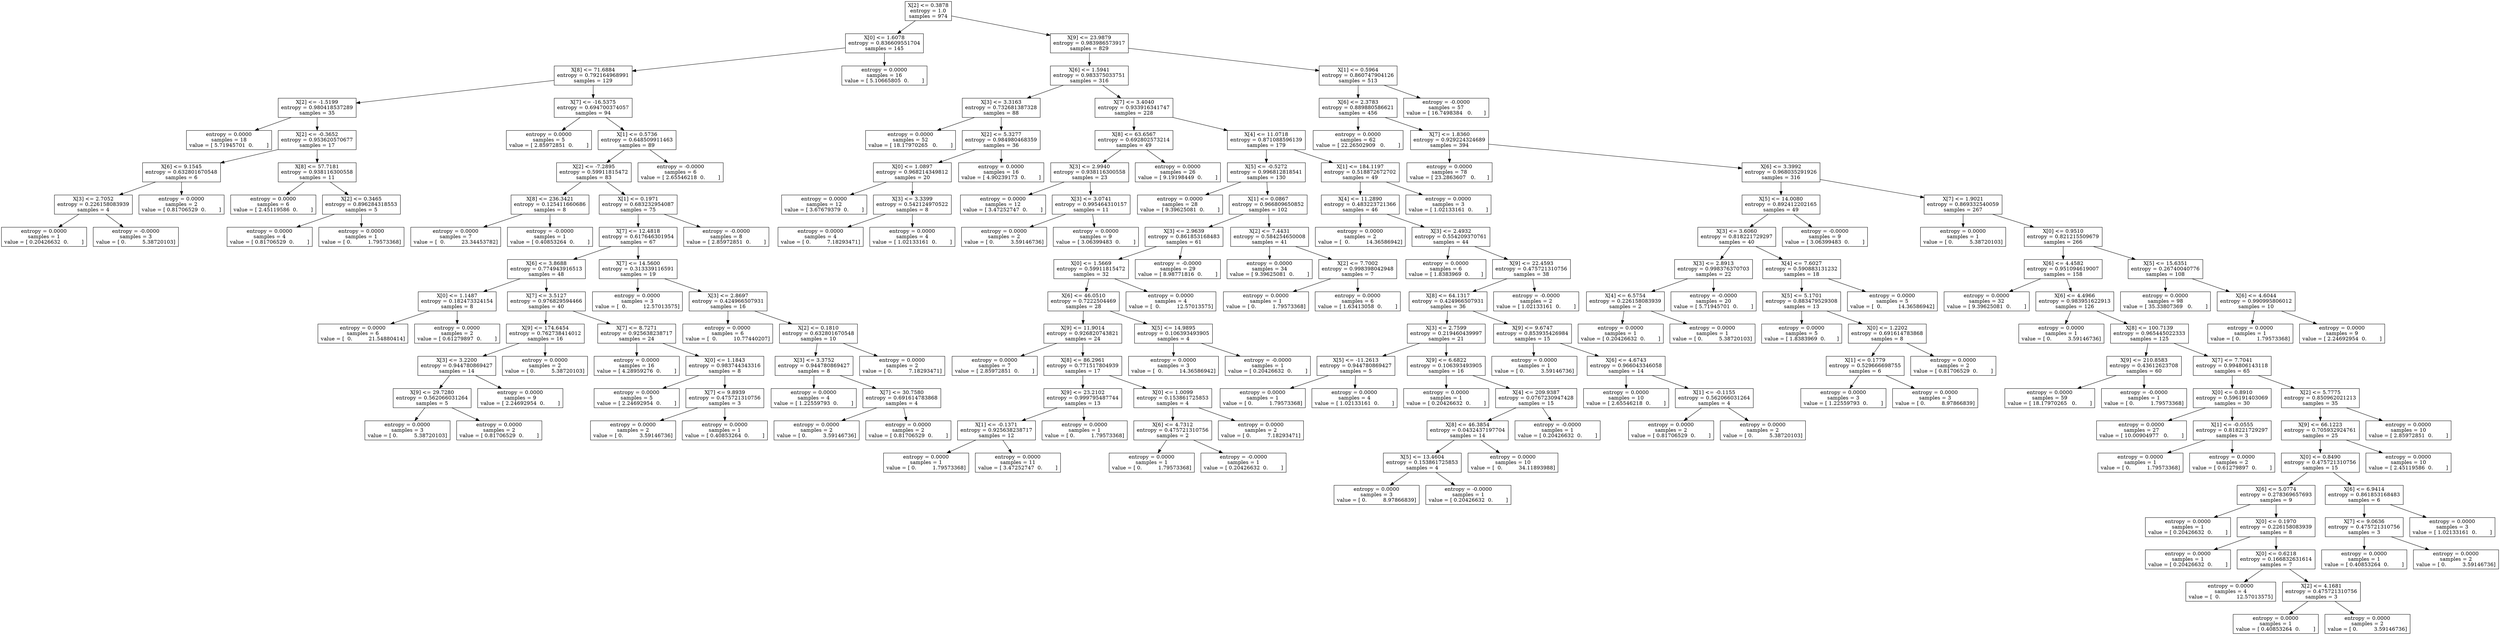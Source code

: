 digraph Tree {
0 [label="X[2] <= 0.3878\nentropy = 1.0\nsamples = 974", shape="box"] ;
1 [label="X[0] <= 1.6078\nentropy = 0.836609551704\nsamples = 145", shape="box"] ;
0 -> 1 ;
2 [label="X[8] <= 71.6884\nentropy = 0.792164968991\nsamples = 129", shape="box"] ;
1 -> 2 ;
3 [label="X[2] <= -1.5199\nentropy = 0.980418537289\nsamples = 35", shape="box"] ;
2 -> 3 ;
4 [label="entropy = 0.0000\nsamples = 18\nvalue = [ 5.71945701  0.        ]", shape="box"] ;
3 -> 4 ;
5 [label="X[2] <= -0.3652\nentropy = 0.953620570677\nsamples = 17", shape="box"] ;
3 -> 5 ;
6 [label="X[6] <= 9.1545\nentropy = 0.632801670548\nsamples = 6", shape="box"] ;
5 -> 6 ;
7 [label="X[3] <= 2.7052\nentropy = 0.226158083939\nsamples = 4", shape="box"] ;
6 -> 7 ;
8 [label="entropy = 0.0000\nsamples = 1\nvalue = [ 0.20426632  0.        ]", shape="box"] ;
7 -> 8 ;
9 [label="entropy = -0.0000\nsamples = 3\nvalue = [ 0.          5.38720103]", shape="box"] ;
7 -> 9 ;
10 [label="entropy = 0.0000\nsamples = 2\nvalue = [ 0.81706529  0.        ]", shape="box"] ;
6 -> 10 ;
11 [label="X[8] <= 57.7181\nentropy = 0.938116300558\nsamples = 11", shape="box"] ;
5 -> 11 ;
12 [label="entropy = 0.0000\nsamples = 6\nvalue = [ 2.45119586  0.        ]", shape="box"] ;
11 -> 12 ;
13 [label="X[2] <= 0.3465\nentropy = 0.896284318553\nsamples = 5", shape="box"] ;
11 -> 13 ;
14 [label="entropy = 0.0000\nsamples = 4\nvalue = [ 0.81706529  0.        ]", shape="box"] ;
13 -> 14 ;
15 [label="entropy = 0.0000\nsamples = 1\nvalue = [ 0.          1.79573368]", shape="box"] ;
13 -> 15 ;
16 [label="X[7] <= -16.5375\nentropy = 0.694700374057\nsamples = 94", shape="box"] ;
2 -> 16 ;
17 [label="entropy = 0.0000\nsamples = 5\nvalue = [ 2.85972851  0.        ]", shape="box"] ;
16 -> 17 ;
18 [label="X[1] <= 0.5736\nentropy = 0.648509911463\nsamples = 89", shape="box"] ;
16 -> 18 ;
19 [label="X[2] <= -7.2895\nentropy = 0.59911815472\nsamples = 83", shape="box"] ;
18 -> 19 ;
20 [label="X[8] <= 236.3421\nentropy = 0.125411660686\nsamples = 8", shape="box"] ;
19 -> 20 ;
21 [label="entropy = 0.0000\nsamples = 7\nvalue = [  0.          23.34453782]", shape="box"] ;
20 -> 21 ;
22 [label="entropy = -0.0000\nsamples = 1\nvalue = [ 0.40853264  0.        ]", shape="box"] ;
20 -> 22 ;
23 [label="X[1] <= 0.1971\nentropy = 0.683232954087\nsamples = 75", shape="box"] ;
19 -> 23 ;
24 [label="X[7] <= 12.4818\nentropy = 0.617646301954\nsamples = 67", shape="box"] ;
23 -> 24 ;
25 [label="X[6] <= 3.8688\nentropy = 0.774943916513\nsamples = 48", shape="box"] ;
24 -> 25 ;
26 [label="X[0] <= 1.1487\nentropy = 0.182473324154\nsamples = 8", shape="box"] ;
25 -> 26 ;
27 [label="entropy = 0.0000\nsamples = 6\nvalue = [  0.          21.54880414]", shape="box"] ;
26 -> 27 ;
28 [label="entropy = 0.0000\nsamples = 2\nvalue = [ 0.61279897  0.        ]", shape="box"] ;
26 -> 28 ;
29 [label="X[7] <= 3.5127\nentropy = 0.976829594466\nsamples = 40", shape="box"] ;
25 -> 29 ;
30 [label="X[9] <= 174.6454\nentropy = 0.762738414012\nsamples = 16", shape="box"] ;
29 -> 30 ;
31 [label="X[3] <= 3.2200\nentropy = 0.944780869427\nsamples = 14", shape="box"] ;
30 -> 31 ;
32 [label="X[9] <= 29.7280\nentropy = 0.562066031264\nsamples = 5", shape="box"] ;
31 -> 32 ;
33 [label="entropy = 0.0000\nsamples = 3\nvalue = [ 0.          5.38720103]", shape="box"] ;
32 -> 33 ;
34 [label="entropy = 0.0000\nsamples = 2\nvalue = [ 0.81706529  0.        ]", shape="box"] ;
32 -> 34 ;
35 [label="entropy = 0.0000\nsamples = 9\nvalue = [ 2.24692954  0.        ]", shape="box"] ;
31 -> 35 ;
36 [label="entropy = 0.0000\nsamples = 2\nvalue = [ 0.          5.38720103]", shape="box"] ;
30 -> 36 ;
37 [label="X[7] <= 8.7271\nentropy = 0.925638238717\nsamples = 24", shape="box"] ;
29 -> 37 ;
38 [label="entropy = 0.0000\nsamples = 16\nvalue = [ 4.28959276  0.        ]", shape="box"] ;
37 -> 38 ;
39 [label="X[0] <= 1.1843\nentropy = 0.983744343316\nsamples = 8", shape="box"] ;
37 -> 39 ;
40 [label="entropy = 0.0000\nsamples = 5\nvalue = [ 2.24692954  0.        ]", shape="box"] ;
39 -> 40 ;
41 [label="X[7] <= 9.8939\nentropy = 0.475721310756\nsamples = 3", shape="box"] ;
39 -> 41 ;
42 [label="entropy = 0.0000\nsamples = 2\nvalue = [ 0.          3.59146736]", shape="box"] ;
41 -> 42 ;
43 [label="entropy = 0.0000\nsamples = 1\nvalue = [ 0.40853264  0.        ]", shape="box"] ;
41 -> 43 ;
44 [label="X[7] <= 14.5600\nentropy = 0.313339116591\nsamples = 19", shape="box"] ;
24 -> 44 ;
45 [label="entropy = 0.0000\nsamples = 3\nvalue = [  0.          12.57013575]", shape="box"] ;
44 -> 45 ;
46 [label="X[3] <= 2.8697\nentropy = 0.424966507931\nsamples = 16", shape="box"] ;
44 -> 46 ;
47 [label="entropy = 0.0000\nsamples = 6\nvalue = [  0.          10.77440207]", shape="box"] ;
46 -> 47 ;
48 [label="X[2] <= 0.1810\nentropy = 0.632801670548\nsamples = 10", shape="box"] ;
46 -> 48 ;
49 [label="X[3] <= 3.3752\nentropy = 0.944780869427\nsamples = 8", shape="box"] ;
48 -> 49 ;
50 [label="entropy = 0.0000\nsamples = 4\nvalue = [ 1.22559793  0.        ]", shape="box"] ;
49 -> 50 ;
51 [label="X[7] <= 30.7580\nentropy = 0.691614783868\nsamples = 4", shape="box"] ;
49 -> 51 ;
52 [label="entropy = 0.0000\nsamples = 2\nvalue = [ 0.          3.59146736]", shape="box"] ;
51 -> 52 ;
53 [label="entropy = 0.0000\nsamples = 2\nvalue = [ 0.81706529  0.        ]", shape="box"] ;
51 -> 53 ;
54 [label="entropy = 0.0000\nsamples = 2\nvalue = [ 0.          7.18293471]", shape="box"] ;
48 -> 54 ;
55 [label="entropy = -0.0000\nsamples = 8\nvalue = [ 2.85972851  0.        ]", shape="box"] ;
23 -> 55 ;
56 [label="entropy = -0.0000\nsamples = 6\nvalue = [ 2.65546218  0.        ]", shape="box"] ;
18 -> 56 ;
57 [label="entropy = 0.0000\nsamples = 16\nvalue = [ 5.10665805  0.        ]", shape="box"] ;
1 -> 57 ;
58 [label="X[9] <= 23.9879\nentropy = 0.983986573917\nsamples = 829", shape="box"] ;
0 -> 58 ;
59 [label="X[6] <= 1.5941\nentropy = 0.983375033751\nsamples = 316", shape="box"] ;
58 -> 59 ;
60 [label="X[3] <= 3.3163\nentropy = 0.732681387328\nsamples = 88", shape="box"] ;
59 -> 60 ;
61 [label="entropy = 0.0000\nsamples = 52\nvalue = [ 18.17970265   0.        ]", shape="box"] ;
60 -> 61 ;
62 [label="X[2] <= 5.3277\nentropy = 0.984980468359\nsamples = 36", shape="box"] ;
60 -> 62 ;
63 [label="X[0] <= 1.0897\nentropy = 0.968214349812\nsamples = 20", shape="box"] ;
62 -> 63 ;
64 [label="entropy = 0.0000\nsamples = 12\nvalue = [ 3.67679379  0.        ]", shape="box"] ;
63 -> 64 ;
65 [label="X[3] <= 3.3399\nentropy = 0.542124970522\nsamples = 8", shape="box"] ;
63 -> 65 ;
66 [label="entropy = 0.0000\nsamples = 4\nvalue = [ 0.          7.18293471]", shape="box"] ;
65 -> 66 ;
67 [label="entropy = 0.0000\nsamples = 4\nvalue = [ 1.02133161  0.        ]", shape="box"] ;
65 -> 67 ;
68 [label="entropy = 0.0000\nsamples = 16\nvalue = [ 4.90239173  0.        ]", shape="box"] ;
62 -> 68 ;
69 [label="X[7] <= 3.4040\nentropy = 0.933916341747\nsamples = 228", shape="box"] ;
59 -> 69 ;
70 [label="X[8] <= 63.6567\nentropy = 0.692802573214\nsamples = 49", shape="box"] ;
69 -> 70 ;
71 [label="X[3] <= 2.9940\nentropy = 0.938116300558\nsamples = 23", shape="box"] ;
70 -> 71 ;
72 [label="entropy = 0.0000\nsamples = 12\nvalue = [ 3.47252747  0.        ]", shape="box"] ;
71 -> 72 ;
73 [label="X[3] <= 3.0741\nentropy = 0.995464310157\nsamples = 11", shape="box"] ;
71 -> 73 ;
74 [label="entropy = 0.0000\nsamples = 2\nvalue = [ 0.          3.59146736]", shape="box"] ;
73 -> 74 ;
75 [label="entropy = 0.0000\nsamples = 9\nvalue = [ 3.06399483  0.        ]", shape="box"] ;
73 -> 75 ;
76 [label="entropy = 0.0000\nsamples = 26\nvalue = [ 9.19198449  0.        ]", shape="box"] ;
70 -> 76 ;
77 [label="X[4] <= 11.0718\nentropy = 0.871088596139\nsamples = 179", shape="box"] ;
69 -> 77 ;
78 [label="X[5] <= -0.5272\nentropy = 0.996812818541\nsamples = 130", shape="box"] ;
77 -> 78 ;
79 [label="entropy = 0.0000\nsamples = 28\nvalue = [ 9.39625081  0.        ]", shape="box"] ;
78 -> 79 ;
80 [label="X[1] <= 0.0867\nentropy = 0.966809650852\nsamples = 102", shape="box"] ;
78 -> 80 ;
81 [label="X[3] <= 2.9639\nentropy = 0.861853168483\nsamples = 61", shape="box"] ;
80 -> 81 ;
82 [label="X[0] <= 1.5669\nentropy = 0.59911815472\nsamples = 32", shape="box"] ;
81 -> 82 ;
83 [label="X[6] <= 46.0510\nentropy = 0.7222504469\nsamples = 28", shape="box"] ;
82 -> 83 ;
84 [label="X[9] <= 11.9014\nentropy = 0.926820743821\nsamples = 24", shape="box"] ;
83 -> 84 ;
85 [label="entropy = 0.0000\nsamples = 7\nvalue = [ 2.85972851  0.        ]", shape="box"] ;
84 -> 85 ;
86 [label="X[8] <= 86.2961\nentropy = 0.771517804939\nsamples = 17", shape="box"] ;
84 -> 86 ;
87 [label="X[9] <= 23.2102\nentropy = 0.999795487744\nsamples = 13", shape="box"] ;
86 -> 87 ;
88 [label="X[1] <= -0.1371\nentropy = 0.925638238717\nsamples = 12", shape="box"] ;
87 -> 88 ;
89 [label="entropy = 0.0000\nsamples = 1\nvalue = [ 0.          1.79573368]", shape="box"] ;
88 -> 89 ;
90 [label="entropy = 0.0000\nsamples = 11\nvalue = [ 3.47252747  0.        ]", shape="box"] ;
88 -> 90 ;
91 [label="entropy = 0.0000\nsamples = 1\nvalue = [ 0.          1.79573368]", shape="box"] ;
87 -> 91 ;
92 [label="X[0] <= 1.0099\nentropy = 0.153861725853\nsamples = 4", shape="box"] ;
86 -> 92 ;
93 [label="X[6] <= 4.7312\nentropy = 0.475721310756\nsamples = 2", shape="box"] ;
92 -> 93 ;
94 [label="entropy = 0.0000\nsamples = 1\nvalue = [ 0.          1.79573368]", shape="box"] ;
93 -> 94 ;
95 [label="entropy = -0.0000\nsamples = 1\nvalue = [ 0.20426632  0.        ]", shape="box"] ;
93 -> 95 ;
96 [label="entropy = 0.0000\nsamples = 2\nvalue = [ 0.          7.18293471]", shape="box"] ;
92 -> 96 ;
97 [label="X[5] <= 14.9895\nentropy = 0.106393493905\nsamples = 4", shape="box"] ;
83 -> 97 ;
98 [label="entropy = 0.0000\nsamples = 3\nvalue = [  0.          14.36586942]", shape="box"] ;
97 -> 98 ;
99 [label="entropy = -0.0000\nsamples = 1\nvalue = [ 0.20426632  0.        ]", shape="box"] ;
97 -> 99 ;
100 [label="entropy = 0.0000\nsamples = 4\nvalue = [  0.          12.57013575]", shape="box"] ;
82 -> 100 ;
101 [label="entropy = -0.0000\nsamples = 29\nvalue = [ 8.98771816  0.        ]", shape="box"] ;
81 -> 101 ;
102 [label="X[2] <= 7.4431\nentropy = 0.584254650008\nsamples = 41", shape="box"] ;
80 -> 102 ;
103 [label="entropy = 0.0000\nsamples = 34\nvalue = [ 9.39625081  0.        ]", shape="box"] ;
102 -> 103 ;
104 [label="X[2] <= 7.7002\nentropy = 0.998398042948\nsamples = 7", shape="box"] ;
102 -> 104 ;
105 [label="entropy = 0.0000\nsamples = 1\nvalue = [ 0.          1.79573368]", shape="box"] ;
104 -> 105 ;
106 [label="entropy = 0.0000\nsamples = 6\nvalue = [ 1.63413058  0.        ]", shape="box"] ;
104 -> 106 ;
107 [label="X[1] <= 184.1197\nentropy = 0.518872672702\nsamples = 49", shape="box"] ;
77 -> 107 ;
108 [label="X[4] <= 11.2890\nentropy = 0.483223721366\nsamples = 46", shape="box"] ;
107 -> 108 ;
109 [label="entropy = 0.0000\nsamples = 2\nvalue = [  0.          14.36586942]", shape="box"] ;
108 -> 109 ;
110 [label="X[3] <= 2.4932\nentropy = 0.554209370761\nsamples = 44", shape="box"] ;
108 -> 110 ;
111 [label="entropy = 0.0000\nsamples = 6\nvalue = [ 1.8383969  0.       ]", shape="box"] ;
110 -> 111 ;
112 [label="X[9] <= 22.4593\nentropy = 0.475721310756\nsamples = 38", shape="box"] ;
110 -> 112 ;
113 [label="X[8] <= 64.1317\nentropy = 0.424966507931\nsamples = 36", shape="box"] ;
112 -> 113 ;
114 [label="X[3] <= 2.7599\nentropy = 0.219460439997\nsamples = 21", shape="box"] ;
113 -> 114 ;
115 [label="X[5] <= -11.2613\nentropy = 0.944780869427\nsamples = 5", shape="box"] ;
114 -> 115 ;
116 [label="entropy = 0.0000\nsamples = 1\nvalue = [ 0.          1.79573368]", shape="box"] ;
115 -> 116 ;
117 [label="entropy = 0.0000\nsamples = 4\nvalue = [ 1.02133161  0.        ]", shape="box"] ;
115 -> 117 ;
118 [label="X[9] <= 6.6822\nentropy = 0.106393493905\nsamples = 16", shape="box"] ;
114 -> 118 ;
119 [label="entropy = 0.0000\nsamples = 1\nvalue = [ 0.20426632  0.        ]", shape="box"] ;
118 -> 119 ;
120 [label="X[4] <= 209.9387\nentropy = 0.0767230947428\nsamples = 15", shape="box"] ;
118 -> 120 ;
121 [label="X[8] <= 46.3854\nentropy = 0.0432437197704\nsamples = 14", shape="box"] ;
120 -> 121 ;
122 [label="X[5] <= 13.4604\nentropy = 0.153861725853\nsamples = 4", shape="box"] ;
121 -> 122 ;
123 [label="entropy = 0.0000\nsamples = 3\nvalue = [ 0.          8.97866839]", shape="box"] ;
122 -> 123 ;
124 [label="entropy = -0.0000\nsamples = 1\nvalue = [ 0.20426632  0.        ]", shape="box"] ;
122 -> 124 ;
125 [label="entropy = 0.0000\nsamples = 10\nvalue = [  0.          34.11893988]", shape="box"] ;
121 -> 125 ;
126 [label="entropy = -0.0000\nsamples = 1\nvalue = [ 0.20426632  0.        ]", shape="box"] ;
120 -> 126 ;
127 [label="X[9] <= 9.6747\nentropy = 0.853935426984\nsamples = 15", shape="box"] ;
113 -> 127 ;
128 [label="entropy = 0.0000\nsamples = 1\nvalue = [ 0.          3.59146736]", shape="box"] ;
127 -> 128 ;
129 [label="X[6] <= 4.6743\nentropy = 0.966043346058\nsamples = 14", shape="box"] ;
127 -> 129 ;
130 [label="entropy = 0.0000\nsamples = 10\nvalue = [ 2.65546218  0.        ]", shape="box"] ;
129 -> 130 ;
131 [label="X[1] <= -0.1155\nentropy = 0.562066031264\nsamples = 4", shape="box"] ;
129 -> 131 ;
132 [label="entropy = 0.0000\nsamples = 2\nvalue = [ 0.81706529  0.        ]", shape="box"] ;
131 -> 132 ;
133 [label="entropy = 0.0000\nsamples = 2\nvalue = [ 0.          5.38720103]", shape="box"] ;
131 -> 133 ;
134 [label="entropy = -0.0000\nsamples = 2\nvalue = [ 1.02133161  0.        ]", shape="box"] ;
112 -> 134 ;
135 [label="entropy = 0.0000\nsamples = 3\nvalue = [ 1.02133161  0.        ]", shape="box"] ;
107 -> 135 ;
136 [label="X[1] <= 0.5964\nentropy = 0.860747904126\nsamples = 513", shape="box"] ;
58 -> 136 ;
137 [label="X[6] <= 2.3783\nentropy = 0.889880586621\nsamples = 456", shape="box"] ;
136 -> 137 ;
138 [label="entropy = 0.0000\nsamples = 62\nvalue = [ 22.26502909   0.        ]", shape="box"] ;
137 -> 138 ;
139 [label="X[7] <= 1.8360\nentropy = 0.929224324689\nsamples = 394", shape="box"] ;
137 -> 139 ;
140 [label="entropy = 0.0000\nsamples = 78\nvalue = [ 23.2863607   0.       ]", shape="box"] ;
139 -> 140 ;
141 [label="X[6] <= 3.3992\nentropy = 0.968035291926\nsamples = 316", shape="box"] ;
139 -> 141 ;
142 [label="X[5] <= 14.0080\nentropy = 0.892412202165\nsamples = 49", shape="box"] ;
141 -> 142 ;
143 [label="X[3] <= 3.6060\nentropy = 0.818221729297\nsamples = 40", shape="box"] ;
142 -> 143 ;
144 [label="X[3] <= 2.8913\nentropy = 0.998376370703\nsamples = 22", shape="box"] ;
143 -> 144 ;
145 [label="X[4] <= 6.5754\nentropy = 0.226158083939\nsamples = 2", shape="box"] ;
144 -> 145 ;
146 [label="entropy = 0.0000\nsamples = 1\nvalue = [ 0.20426632  0.        ]", shape="box"] ;
145 -> 146 ;
147 [label="entropy = 0.0000\nsamples = 1\nvalue = [ 0.          5.38720103]", shape="box"] ;
145 -> 147 ;
148 [label="entropy = -0.0000\nsamples = 20\nvalue = [ 5.71945701  0.        ]", shape="box"] ;
144 -> 148 ;
149 [label="X[4] <= 7.6027\nentropy = 0.590883131232\nsamples = 18", shape="box"] ;
143 -> 149 ;
150 [label="X[5] <= 5.1701\nentropy = 0.883479529308\nsamples = 13", shape="box"] ;
149 -> 150 ;
151 [label="entropy = 0.0000\nsamples = 5\nvalue = [ 1.8383969  0.       ]", shape="box"] ;
150 -> 151 ;
152 [label="X[0] <= 1.2202\nentropy = 0.691614783868\nsamples = 8", shape="box"] ;
150 -> 152 ;
153 [label="X[1] <= 0.1779\nentropy = 0.529666698755\nsamples = 6", shape="box"] ;
152 -> 153 ;
154 [label="entropy = 0.0000\nsamples = 3\nvalue = [ 1.22559793  0.        ]", shape="box"] ;
153 -> 154 ;
155 [label="entropy = 0.0000\nsamples = 3\nvalue = [ 0.          8.97866839]", shape="box"] ;
153 -> 155 ;
156 [label="entropy = 0.0000\nsamples = 2\nvalue = [ 0.81706529  0.        ]", shape="box"] ;
152 -> 156 ;
157 [label="entropy = 0.0000\nsamples = 5\nvalue = [  0.          14.36586942]", shape="box"] ;
149 -> 157 ;
158 [label="entropy = -0.0000\nsamples = 9\nvalue = [ 3.06399483  0.        ]", shape="box"] ;
142 -> 158 ;
159 [label="X[7] <= 1.9021\nentropy = 0.869332540059\nsamples = 267", shape="box"] ;
141 -> 159 ;
160 [label="entropy = 0.0000\nsamples = 1\nvalue = [ 0.          5.38720103]", shape="box"] ;
159 -> 160 ;
161 [label="X[0] <= 0.9510\nentropy = 0.821215509679\nsamples = 266", shape="box"] ;
159 -> 161 ;
162 [label="X[6] <= 4.4582\nentropy = 0.951094619007\nsamples = 158", shape="box"] ;
161 -> 162 ;
163 [label="entropy = 0.0000\nsamples = 32\nvalue = [ 9.39625081  0.        ]", shape="box"] ;
162 -> 163 ;
164 [label="X[6] <= 4.4966\nentropy = 0.983951622913\nsamples = 126", shape="box"] ;
162 -> 164 ;
165 [label="entropy = 0.0000\nsamples = 1\nvalue = [ 0.          3.59146736]", shape="box"] ;
164 -> 165 ;
166 [label="X[8] <= 100.7139\nentropy = 0.965445022333\nsamples = 125", shape="box"] ;
164 -> 166 ;
167 [label="X[9] <= 210.8583\nentropy = 0.43612623708\nsamples = 60", shape="box"] ;
166 -> 167 ;
168 [label="entropy = 0.0000\nsamples = 59\nvalue = [ 18.17970265   0.        ]", shape="box"] ;
167 -> 168 ;
169 [label="entropy = -0.0000\nsamples = 1\nvalue = [ 0.          1.79573368]", shape="box"] ;
167 -> 169 ;
170 [label="X[7] <= 7.7041\nentropy = 0.994806143118\nsamples = 65", shape="box"] ;
166 -> 170 ;
171 [label="X[0] <= 0.8910\nentropy = 0.596191403069\nsamples = 30", shape="box"] ;
170 -> 171 ;
172 [label="entropy = 0.0000\nsamples = 27\nvalue = [ 10.00904977   0.        ]", shape="box"] ;
171 -> 172 ;
173 [label="X[1] <= -0.0555\nentropy = 0.818221729297\nsamples = 3", shape="box"] ;
171 -> 173 ;
174 [label="entropy = 0.0000\nsamples = 1\nvalue = [ 0.          1.79573368]", shape="box"] ;
173 -> 174 ;
175 [label="entropy = 0.0000\nsamples = 2\nvalue = [ 0.61279897  0.        ]", shape="box"] ;
173 -> 175 ;
176 [label="X[2] <= 5.7775\nentropy = 0.850962021213\nsamples = 35", shape="box"] ;
170 -> 176 ;
177 [label="X[9] <= 66.1223\nentropy = 0.705932924761\nsamples = 25", shape="box"] ;
176 -> 177 ;
178 [label="X[0] <= 0.8490\nentropy = 0.475721310756\nsamples = 15", shape="box"] ;
177 -> 178 ;
179 [label="X[6] <= 5.0774\nentropy = 0.278369657693\nsamples = 9", shape="box"] ;
178 -> 179 ;
180 [label="entropy = 0.0000\nsamples = 1\nvalue = [ 0.20426632  0.        ]", shape="box"] ;
179 -> 180 ;
181 [label="X[0] <= 0.1970\nentropy = 0.226158083939\nsamples = 8", shape="box"] ;
179 -> 181 ;
182 [label="entropy = 0.0000\nsamples = 1\nvalue = [ 0.20426632  0.        ]", shape="box"] ;
181 -> 182 ;
183 [label="X[0] <= 0.6218\nentropy = 0.166832631614\nsamples = 7", shape="box"] ;
181 -> 183 ;
184 [label="entropy = 0.0000\nsamples = 4\nvalue = [  0.          12.57013575]", shape="box"] ;
183 -> 184 ;
185 [label="X[2] <= 4.1681\nentropy = 0.475721310756\nsamples = 3", shape="box"] ;
183 -> 185 ;
186 [label="entropy = 0.0000\nsamples = 1\nvalue = [ 0.40853264  0.        ]", shape="box"] ;
185 -> 186 ;
187 [label="entropy = 0.0000\nsamples = 2\nvalue = [ 0.          3.59146736]", shape="box"] ;
185 -> 187 ;
188 [label="X[6] <= 6.9414\nentropy = 0.861853168483\nsamples = 6", shape="box"] ;
178 -> 188 ;
189 [label="X[7] <= 9.0636\nentropy = 0.475721310756\nsamples = 3", shape="box"] ;
188 -> 189 ;
190 [label="entropy = 0.0000\nsamples = 1\nvalue = [ 0.40853264  0.        ]", shape="box"] ;
189 -> 190 ;
191 [label="entropy = 0.0000\nsamples = 2\nvalue = [ 0.          3.59146736]", shape="box"] ;
189 -> 191 ;
192 [label="entropy = 0.0000\nsamples = 3\nvalue = [ 1.02133161  0.        ]", shape="box"] ;
188 -> 192 ;
193 [label="entropy = 0.0000\nsamples = 10\nvalue = [ 2.45119586  0.        ]", shape="box"] ;
177 -> 193 ;
194 [label="entropy = 0.0000\nsamples = 10\nvalue = [ 2.85972851  0.        ]", shape="box"] ;
176 -> 194 ;
195 [label="X[5] <= 15.6351\nentropy = 0.26740040776\nsamples = 108", shape="box"] ;
161 -> 195 ;
196 [label="entropy = 0.0000\nsamples = 98\nvalue = [ 35.33807369   0.        ]", shape="box"] ;
195 -> 196 ;
197 [label="X[6] <= 4.6044\nentropy = 0.990995806012\nsamples = 10", shape="box"] ;
195 -> 197 ;
198 [label="entropy = 0.0000\nsamples = 1\nvalue = [ 0.          1.79573368]", shape="box"] ;
197 -> 198 ;
199 [label="entropy = 0.0000\nsamples = 9\nvalue = [ 2.24692954  0.        ]", shape="box"] ;
197 -> 199 ;
200 [label="entropy = -0.0000\nsamples = 57\nvalue = [ 16.7498384   0.       ]", shape="box"] ;
136 -> 200 ;
}